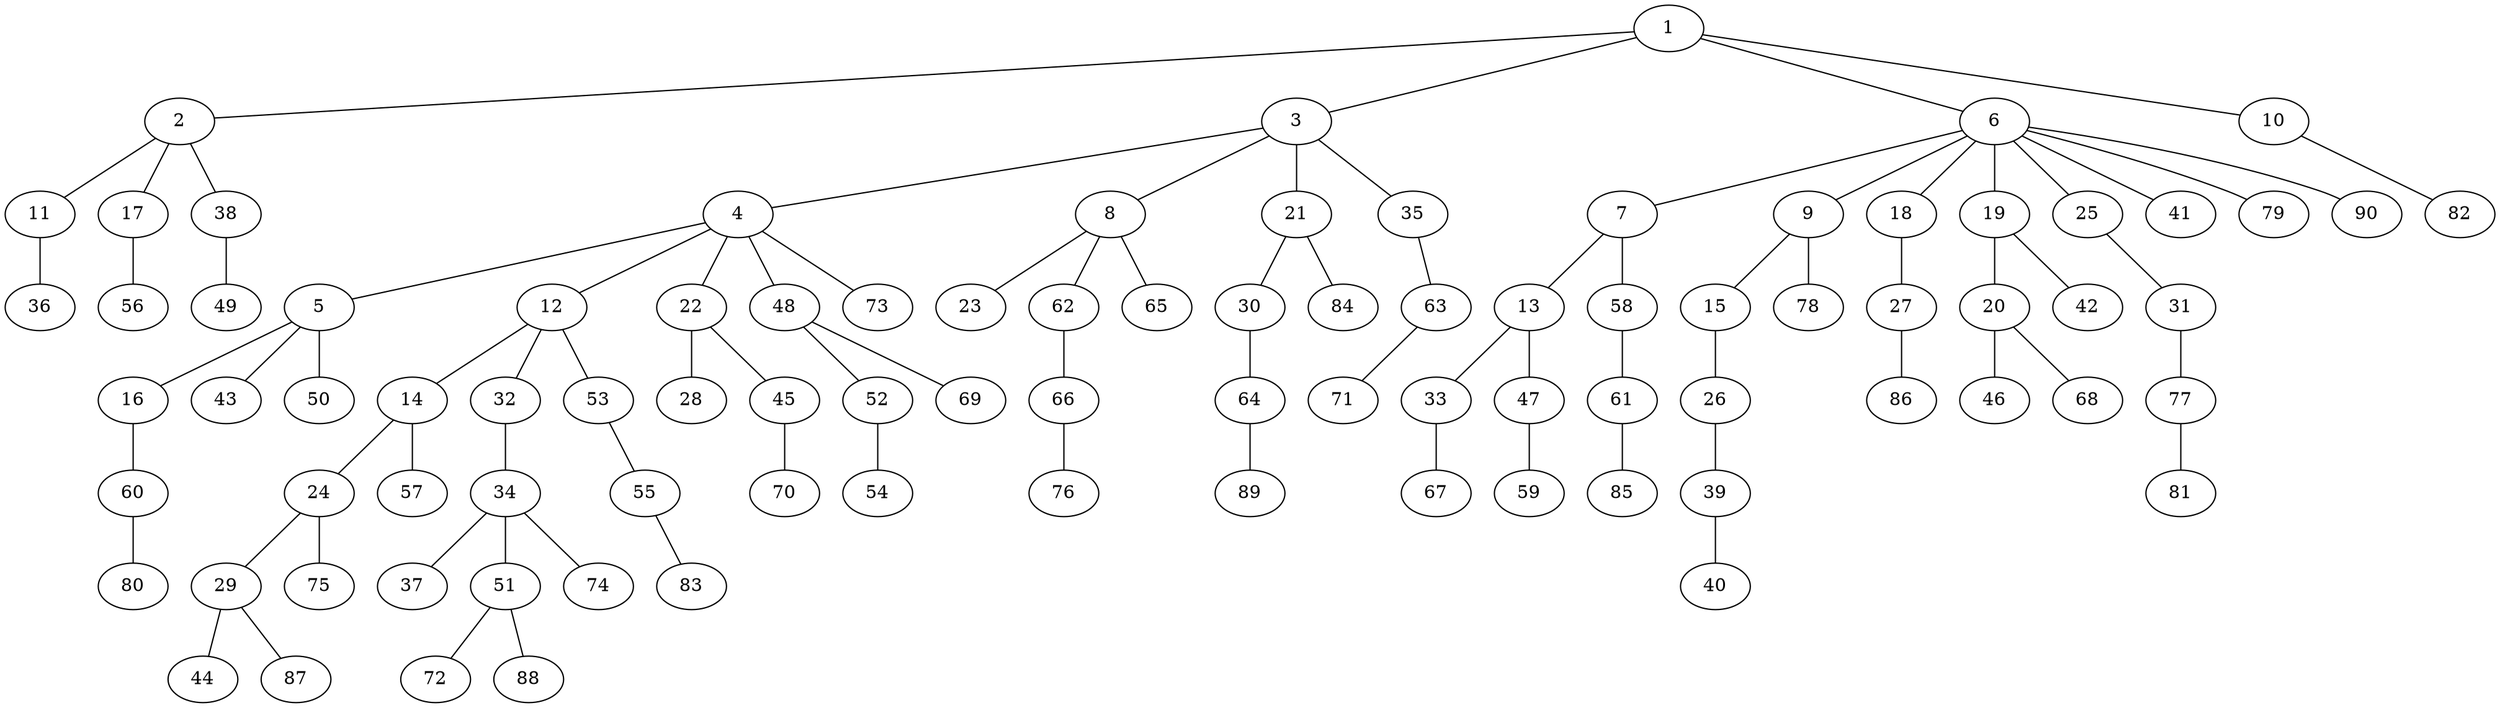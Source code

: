 graph graphname {1--2
1--3
1--6
1--10
2--11
2--17
2--38
3--4
3--8
3--21
3--35
4--5
4--12
4--22
4--48
4--73
5--16
5--43
5--50
6--7
6--9
6--18
6--19
6--25
6--41
6--79
6--90
7--13
7--58
8--23
8--62
8--65
9--15
9--78
10--82
11--36
12--14
12--32
12--53
13--33
13--47
14--24
14--57
15--26
16--60
17--56
18--27
19--20
19--42
20--46
20--68
21--30
21--84
22--28
22--45
24--29
24--75
25--31
26--39
27--86
29--44
29--87
30--64
31--77
32--34
33--67
34--37
34--51
34--74
35--63
38--49
39--40
45--70
47--59
48--52
48--69
51--72
51--88
52--54
53--55
55--83
58--61
60--80
61--85
62--66
63--71
64--89
66--76
77--81
}